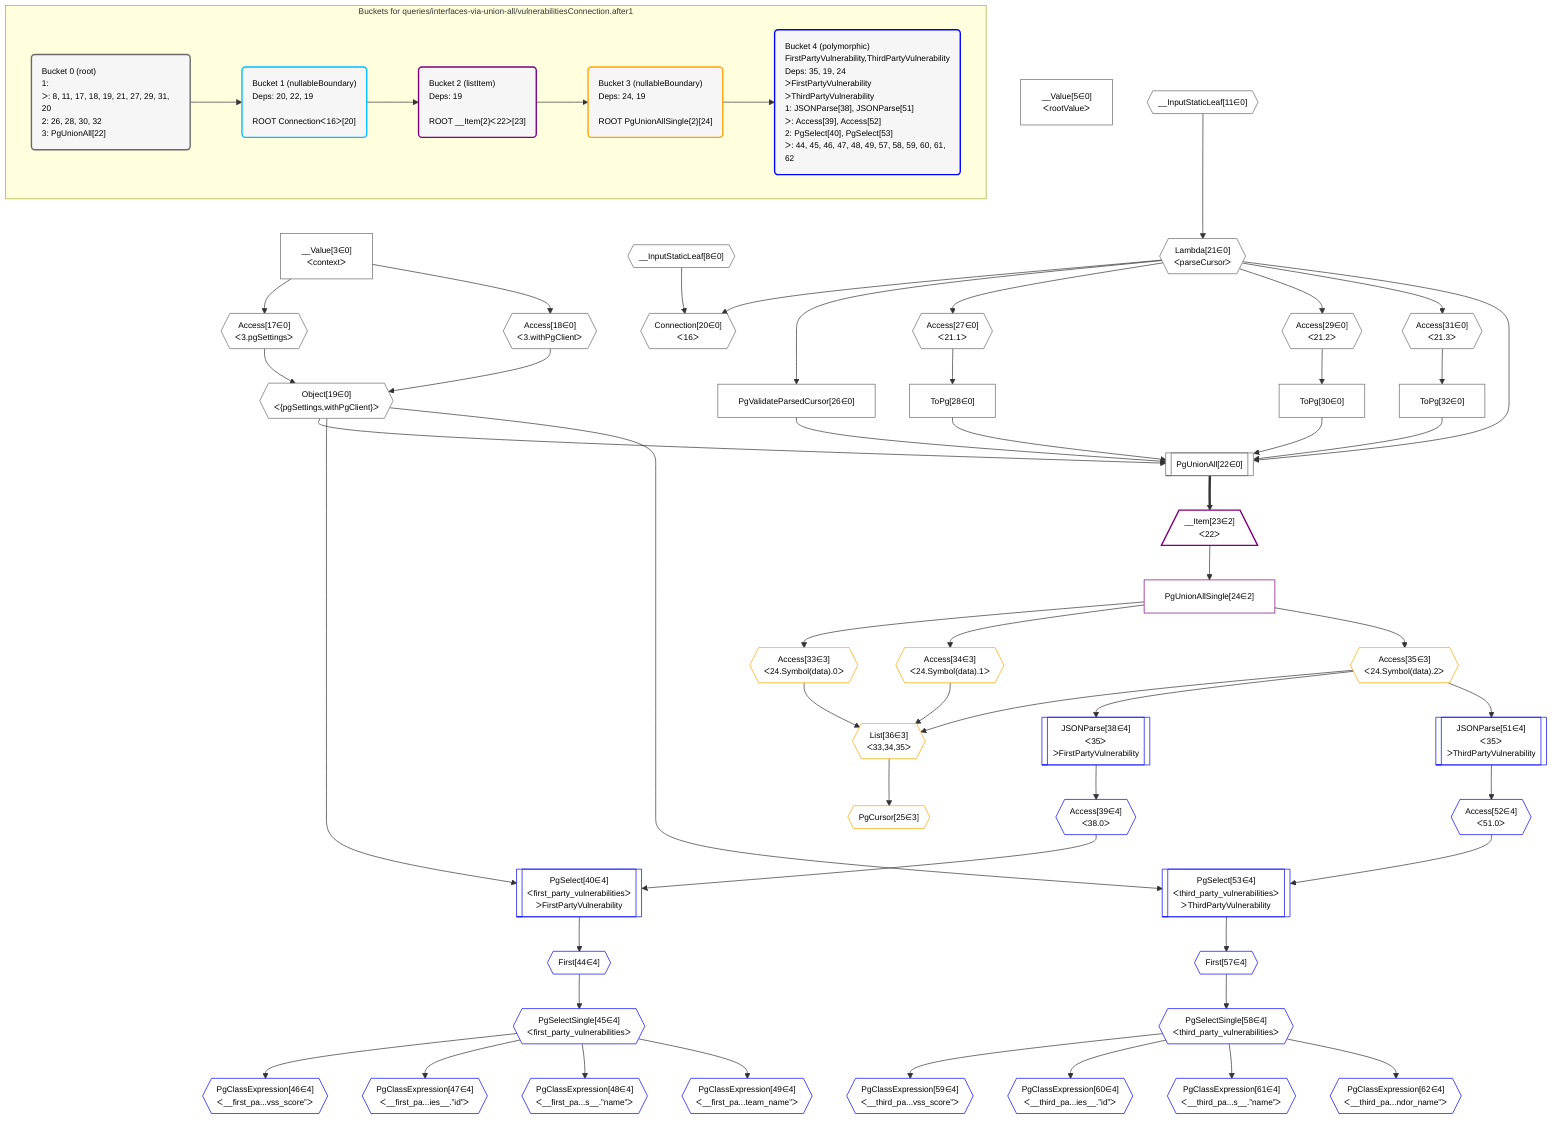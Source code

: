 %%{init: {'themeVariables': { 'fontSize': '12px'}}}%%
graph TD
    classDef path fill:#eee,stroke:#000,color:#000
    classDef plan fill:#fff,stroke-width:1px,color:#000
    classDef itemplan fill:#fff,stroke-width:2px,color:#000
    classDef unbatchedplan fill:#dff,stroke-width:1px,color:#000
    classDef sideeffectplan fill:#fcc,stroke-width:2px,color:#000
    classDef bucket fill:#f6f6f6,color:#000,stroke-width:2px,text-align:left


    %% define steps
    __Value3["__Value[3∈0]<br />ᐸcontextᐳ"]:::plan
    __Value5["__Value[5∈0]<br />ᐸrootValueᐳ"]:::plan
    __InputStaticLeaf8{{"__InputStaticLeaf[8∈0]"}}:::plan
    __InputStaticLeaf11{{"__InputStaticLeaf[11∈0]"}}:::plan
    Access17{{"Access[17∈0]<br />ᐸ3.pgSettingsᐳ"}}:::plan
    Access18{{"Access[18∈0]<br />ᐸ3.withPgClientᐳ"}}:::plan
    Object19{{"Object[19∈0]<br />ᐸ{pgSettings,withPgClient}ᐳ"}}:::plan
    Lambda21{{"Lambda[21∈0]<br />ᐸparseCursorᐳ"}}:::plan
    Connection20{{"Connection[20∈0]<br />ᐸ16ᐳ"}}:::plan
    PgValidateParsedCursor26["PgValidateParsedCursor[26∈0]"]:::plan
    Access27{{"Access[27∈0]<br />ᐸ21.1ᐳ"}}:::plan
    ToPg28["ToPg[28∈0]"]:::plan
    Access29{{"Access[29∈0]<br />ᐸ21.2ᐳ"}}:::plan
    ToPg30["ToPg[30∈0]"]:::plan
    Access31{{"Access[31∈0]<br />ᐸ21.3ᐳ"}}:::plan
    ToPg32["ToPg[32∈0]"]:::plan
    PgUnionAll22[["PgUnionAll[22∈0]"]]:::plan
    __Item23[/"__Item[23∈2]<br />ᐸ22ᐳ"\]:::itemplan
    PgUnionAllSingle24["PgUnionAllSingle[24∈2]"]:::plan
    Access33{{"Access[33∈3]<br />ᐸ24.Symbol(data).0ᐳ"}}:::plan
    Access34{{"Access[34∈3]<br />ᐸ24.Symbol(data).1ᐳ"}}:::plan
    Access35{{"Access[35∈3]<br />ᐸ24.Symbol(data).2ᐳ"}}:::plan
    List36{{"List[36∈3]<br />ᐸ33,34,35ᐳ"}}:::plan
    PgCursor25{{"PgCursor[25∈3]"}}:::plan
    JSONParse38[["JSONParse[38∈4]<br />ᐸ35ᐳ<br />ᐳFirstPartyVulnerability"]]:::plan
    Access39{{"Access[39∈4]<br />ᐸ38.0ᐳ"}}:::plan
    PgSelect40[["PgSelect[40∈4]<br />ᐸfirst_party_vulnerabilitiesᐳ<br />ᐳFirstPartyVulnerability"]]:::plan
    First44{{"First[44∈4]"}}:::plan
    PgSelectSingle45{{"PgSelectSingle[45∈4]<br />ᐸfirst_party_vulnerabilitiesᐳ"}}:::plan
    PgClassExpression46{{"PgClassExpression[46∈4]<br />ᐸ__first_pa...vss_score”ᐳ"}}:::plan
    PgClassExpression47{{"PgClassExpression[47∈4]<br />ᐸ__first_pa...ies__.”id”ᐳ"}}:::plan
    PgClassExpression48{{"PgClassExpression[48∈4]<br />ᐸ__first_pa...s__.”name”ᐳ"}}:::plan
    PgClassExpression49{{"PgClassExpression[49∈4]<br />ᐸ__first_pa...team_name”ᐳ"}}:::plan
    JSONParse51[["JSONParse[51∈4]<br />ᐸ35ᐳ<br />ᐳThirdPartyVulnerability"]]:::plan
    Access52{{"Access[52∈4]<br />ᐸ51.0ᐳ"}}:::plan
    PgSelect53[["PgSelect[53∈4]<br />ᐸthird_party_vulnerabilitiesᐳ<br />ᐳThirdPartyVulnerability"]]:::plan
    First57{{"First[57∈4]"}}:::plan
    PgSelectSingle58{{"PgSelectSingle[58∈4]<br />ᐸthird_party_vulnerabilitiesᐳ"}}:::plan
    PgClassExpression59{{"PgClassExpression[59∈4]<br />ᐸ__third_pa...vss_score”ᐳ"}}:::plan
    PgClassExpression60{{"PgClassExpression[60∈4]<br />ᐸ__third_pa...ies__.”id”ᐳ"}}:::plan
    PgClassExpression61{{"PgClassExpression[61∈4]<br />ᐸ__third_pa...s__.”name”ᐳ"}}:::plan
    PgClassExpression62{{"PgClassExpression[62∈4]<br />ᐸ__third_pa...ndor_name”ᐳ"}}:::plan

    %% plan dependencies
    __Value3 --> Access17
    __Value3 --> Access18
    Access17 & Access18 --> Object19
    __InputStaticLeaf11 --> Lambda21
    __InputStaticLeaf8 & Lambda21 --> Connection20
    Lambda21 --> PgValidateParsedCursor26
    Lambda21 --> Access27
    Access27 --> ToPg28
    Lambda21 --> Access29
    Access29 --> ToPg30
    Lambda21 --> Access31
    Access31 --> ToPg32
    Object19 & Lambda21 & PgValidateParsedCursor26 & ToPg28 & ToPg30 & ToPg32 --> PgUnionAll22
    PgUnionAll22 ==> __Item23
    __Item23 --> PgUnionAllSingle24
    PgUnionAllSingle24 --> Access33
    PgUnionAllSingle24 --> Access34
    PgUnionAllSingle24 --> Access35
    Access33 & Access34 & Access35 --> List36
    List36 --> PgCursor25
    Access35 --> JSONParse38
    JSONParse38 --> Access39
    Object19 & Access39 --> PgSelect40
    PgSelect40 --> First44
    First44 --> PgSelectSingle45
    PgSelectSingle45 --> PgClassExpression46
    PgSelectSingle45 --> PgClassExpression47
    PgSelectSingle45 --> PgClassExpression48
    PgSelectSingle45 --> PgClassExpression49
    Access35 --> JSONParse51
    JSONParse51 --> Access52
    Object19 & Access52 --> PgSelect53
    PgSelect53 --> First57
    First57 --> PgSelectSingle58
    PgSelectSingle58 --> PgClassExpression59
    PgSelectSingle58 --> PgClassExpression60
    PgSelectSingle58 --> PgClassExpression61
    PgSelectSingle58 --> PgClassExpression62

    subgraph "Buckets for queries/interfaces-via-union-all/vulnerabilitiesConnection.after1"
    Bucket0("Bucket 0 (root)<br />1: <br />ᐳ: 8, 11, 17, 18, 19, 21, 27, 29, 31, 20<br />2: 26, 28, 30, 32<br />3: PgUnionAll[22]"):::bucket
    classDef bucket0 stroke:#696969
    class Bucket0,__Value3,__Value5,__InputStaticLeaf8,__InputStaticLeaf11,Access17,Access18,Object19,Connection20,Lambda21,PgUnionAll22,PgValidateParsedCursor26,Access27,ToPg28,Access29,ToPg30,Access31,ToPg32 bucket0
    Bucket1("Bucket 1 (nullableBoundary)<br />Deps: 20, 22, 19<br /><br />ROOT Connectionᐸ16ᐳ[20]"):::bucket
    classDef bucket1 stroke:#00bfff
    class Bucket1 bucket1
    Bucket2("Bucket 2 (listItem)<br />Deps: 19<br /><br />ROOT __Item{2}ᐸ22ᐳ[23]"):::bucket
    classDef bucket2 stroke:#7f007f
    class Bucket2,__Item23,PgUnionAllSingle24 bucket2
    Bucket3("Bucket 3 (nullableBoundary)<br />Deps: 24, 19<br /><br />ROOT PgUnionAllSingle{2}[24]"):::bucket
    classDef bucket3 stroke:#ffa500
    class Bucket3,PgCursor25,Access33,Access34,Access35,List36 bucket3
    Bucket4("Bucket 4 (polymorphic)<br />FirstPartyVulnerability,ThirdPartyVulnerability<br />Deps: 35, 19, 24<br />ᐳFirstPartyVulnerability<br />ᐳThirdPartyVulnerability<br />1: JSONParse[38], JSONParse[51]<br />ᐳ: Access[39], Access[52]<br />2: PgSelect[40], PgSelect[53]<br />ᐳ: 44, 45, 46, 47, 48, 49, 57, 58, 59, 60, 61, 62"):::bucket
    classDef bucket4 stroke:#0000ff
    class Bucket4,JSONParse38,Access39,PgSelect40,First44,PgSelectSingle45,PgClassExpression46,PgClassExpression47,PgClassExpression48,PgClassExpression49,JSONParse51,Access52,PgSelect53,First57,PgSelectSingle58,PgClassExpression59,PgClassExpression60,PgClassExpression61,PgClassExpression62 bucket4
    Bucket0 --> Bucket1
    Bucket1 --> Bucket2
    Bucket2 --> Bucket3
    Bucket3 --> Bucket4
    end